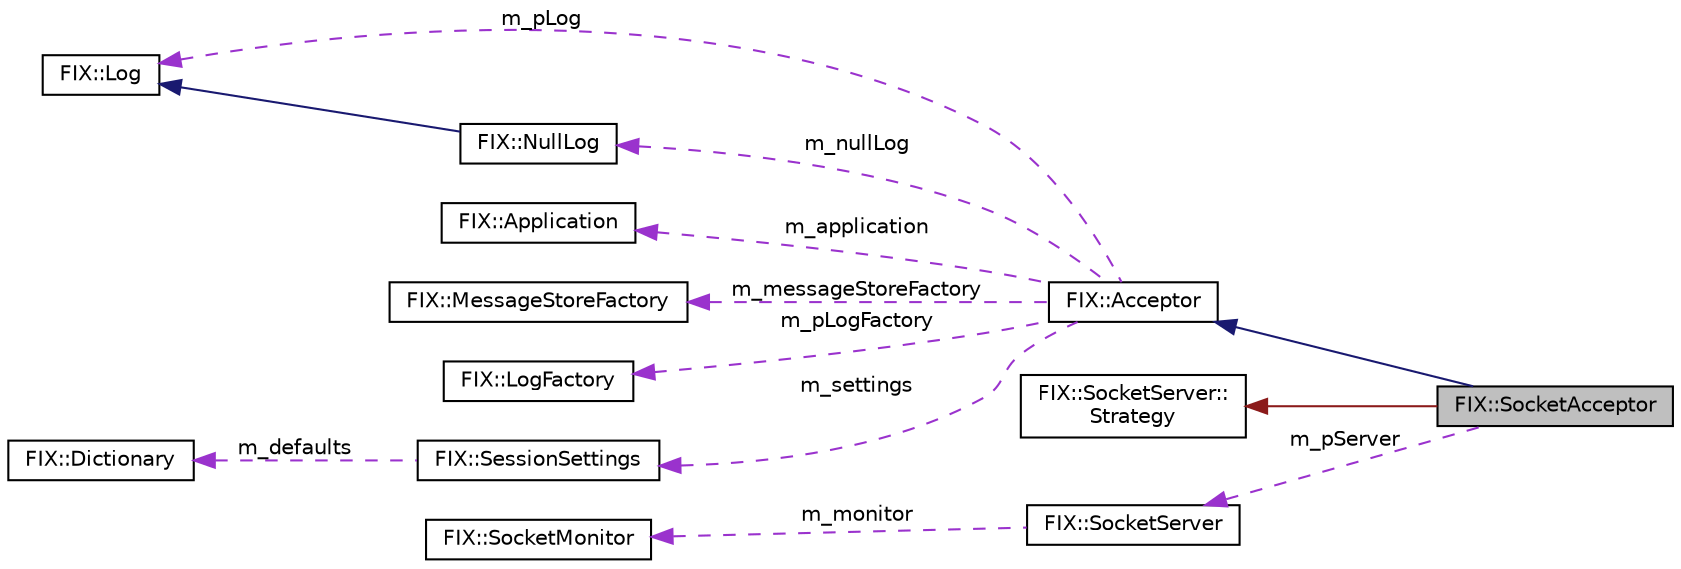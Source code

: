 digraph "FIX::SocketAcceptor"
{
  edge [fontname="Helvetica",fontsize="10",labelfontname="Helvetica",labelfontsize="10"];
  node [fontname="Helvetica",fontsize="10",shape=record];
  rankdir="LR";
  Node3 [label="FIX::SocketAcceptor",height=0.2,width=0.4,color="black", fillcolor="grey75", style="filled", fontcolor="black"];
  Node4 -> Node3 [dir="back",color="midnightblue",fontsize="10",style="solid",fontname="Helvetica"];
  Node4 [label="FIX::Acceptor",height=0.2,width=0.4,color="black", fillcolor="white", style="filled",URL="$class_f_i_x_1_1_acceptor.html",tooltip="Base for classes which act as an acceptor for incoming connections. "];
  Node5 -> Node4 [dir="back",color="darkorchid3",fontsize="10",style="dashed",label=" m_pLog" ,fontname="Helvetica"];
  Node5 [label="FIX::Log",height=0.2,width=0.4,color="black", fillcolor="white", style="filled",URL="$class_f_i_x_1_1_log.html",tooltip="This interface must be implemented to log messages and events. "];
  Node6 -> Node4 [dir="back",color="darkorchid3",fontsize="10",style="dashed",label=" m_application" ,fontname="Helvetica"];
  Node6 [label="FIX::Application",height=0.2,width=0.4,color="black", fillcolor="white", style="filled",URL="$class_f_i_x_1_1_application.html",tooltip="This interface must be implemented to define what your FIX application does. "];
  Node7 -> Node4 [dir="back",color="darkorchid3",fontsize="10",style="dashed",label=" m_messageStoreFactory" ,fontname="Helvetica"];
  Node7 [label="FIX::MessageStoreFactory",height=0.2,width=0.4,color="black", fillcolor="white", style="filled",URL="$class_f_i_x_1_1_message_store_factory.html",tooltip="This interface must be implemented to create a MessageStore. "];
  Node8 -> Node4 [dir="back",color="darkorchid3",fontsize="10",style="dashed",label=" m_pLogFactory" ,fontname="Helvetica"];
  Node8 [label="FIX::LogFactory",height=0.2,width=0.4,color="black", fillcolor="white", style="filled",URL="$class_f_i_x_1_1_log_factory.html",tooltip="This interface must be implemented to create a Log. "];
  Node9 -> Node4 [dir="back",color="darkorchid3",fontsize="10",style="dashed",label=" m_nullLog" ,fontname="Helvetica"];
  Node9 [label="FIX::NullLog",height=0.2,width=0.4,color="black", fillcolor="white", style="filled",URL="$class_f_i_x_1_1_null_log.html",tooltip="Null implementation of Log. "];
  Node5 -> Node9 [dir="back",color="midnightblue",fontsize="10",style="solid",fontname="Helvetica"];
  Node10 -> Node4 [dir="back",color="darkorchid3",fontsize="10",style="dashed",label=" m_settings" ,fontname="Helvetica"];
  Node10 [label="FIX::SessionSettings",height=0.2,width=0.4,color="black", fillcolor="white", style="filled",URL="$class_f_i_x_1_1_session_settings.html",tooltip="Container for setting dictionaries mapped to sessions. "];
  Node11 -> Node10 [dir="back",color="darkorchid3",fontsize="10",style="dashed",label=" m_defaults" ,fontname="Helvetica"];
  Node11 [label="FIX::Dictionary",height=0.2,width=0.4,color="black", fillcolor="white", style="filled",URL="$class_f_i_x_1_1_dictionary.html",tooltip="For storage and retrieval of key/value pairs. "];
  Node12 -> Node3 [dir="back",color="firebrick4",fontsize="10",style="solid",fontname="Helvetica"];
  Node12 [label="FIX::SocketServer::\lStrategy",height=0.2,width=0.4,color="black", fillcolor="white", style="filled",URL="$class_f_i_x_1_1_socket_server_1_1_strategy.html"];
  Node13 -> Node3 [dir="back",color="darkorchid3",fontsize="10",style="dashed",label=" m_pServer" ,fontname="Helvetica"];
  Node13 [label="FIX::SocketServer",height=0.2,width=0.4,color="black", fillcolor="white", style="filled",URL="$class_f_i_x_1_1_socket_server.html",tooltip="Listens for and accepts incoming socket connections on a port. "];
  Node14 -> Node13 [dir="back",color="darkorchid3",fontsize="10",style="dashed",label=" m_monitor" ,fontname="Helvetica"];
  Node14 [label="FIX::SocketMonitor",height=0.2,width=0.4,color="black", fillcolor="white", style="filled",URL="$class_f_i_x_1_1_socket_monitor.html",tooltip="Monitors events on a collection of sockets. "];
}
